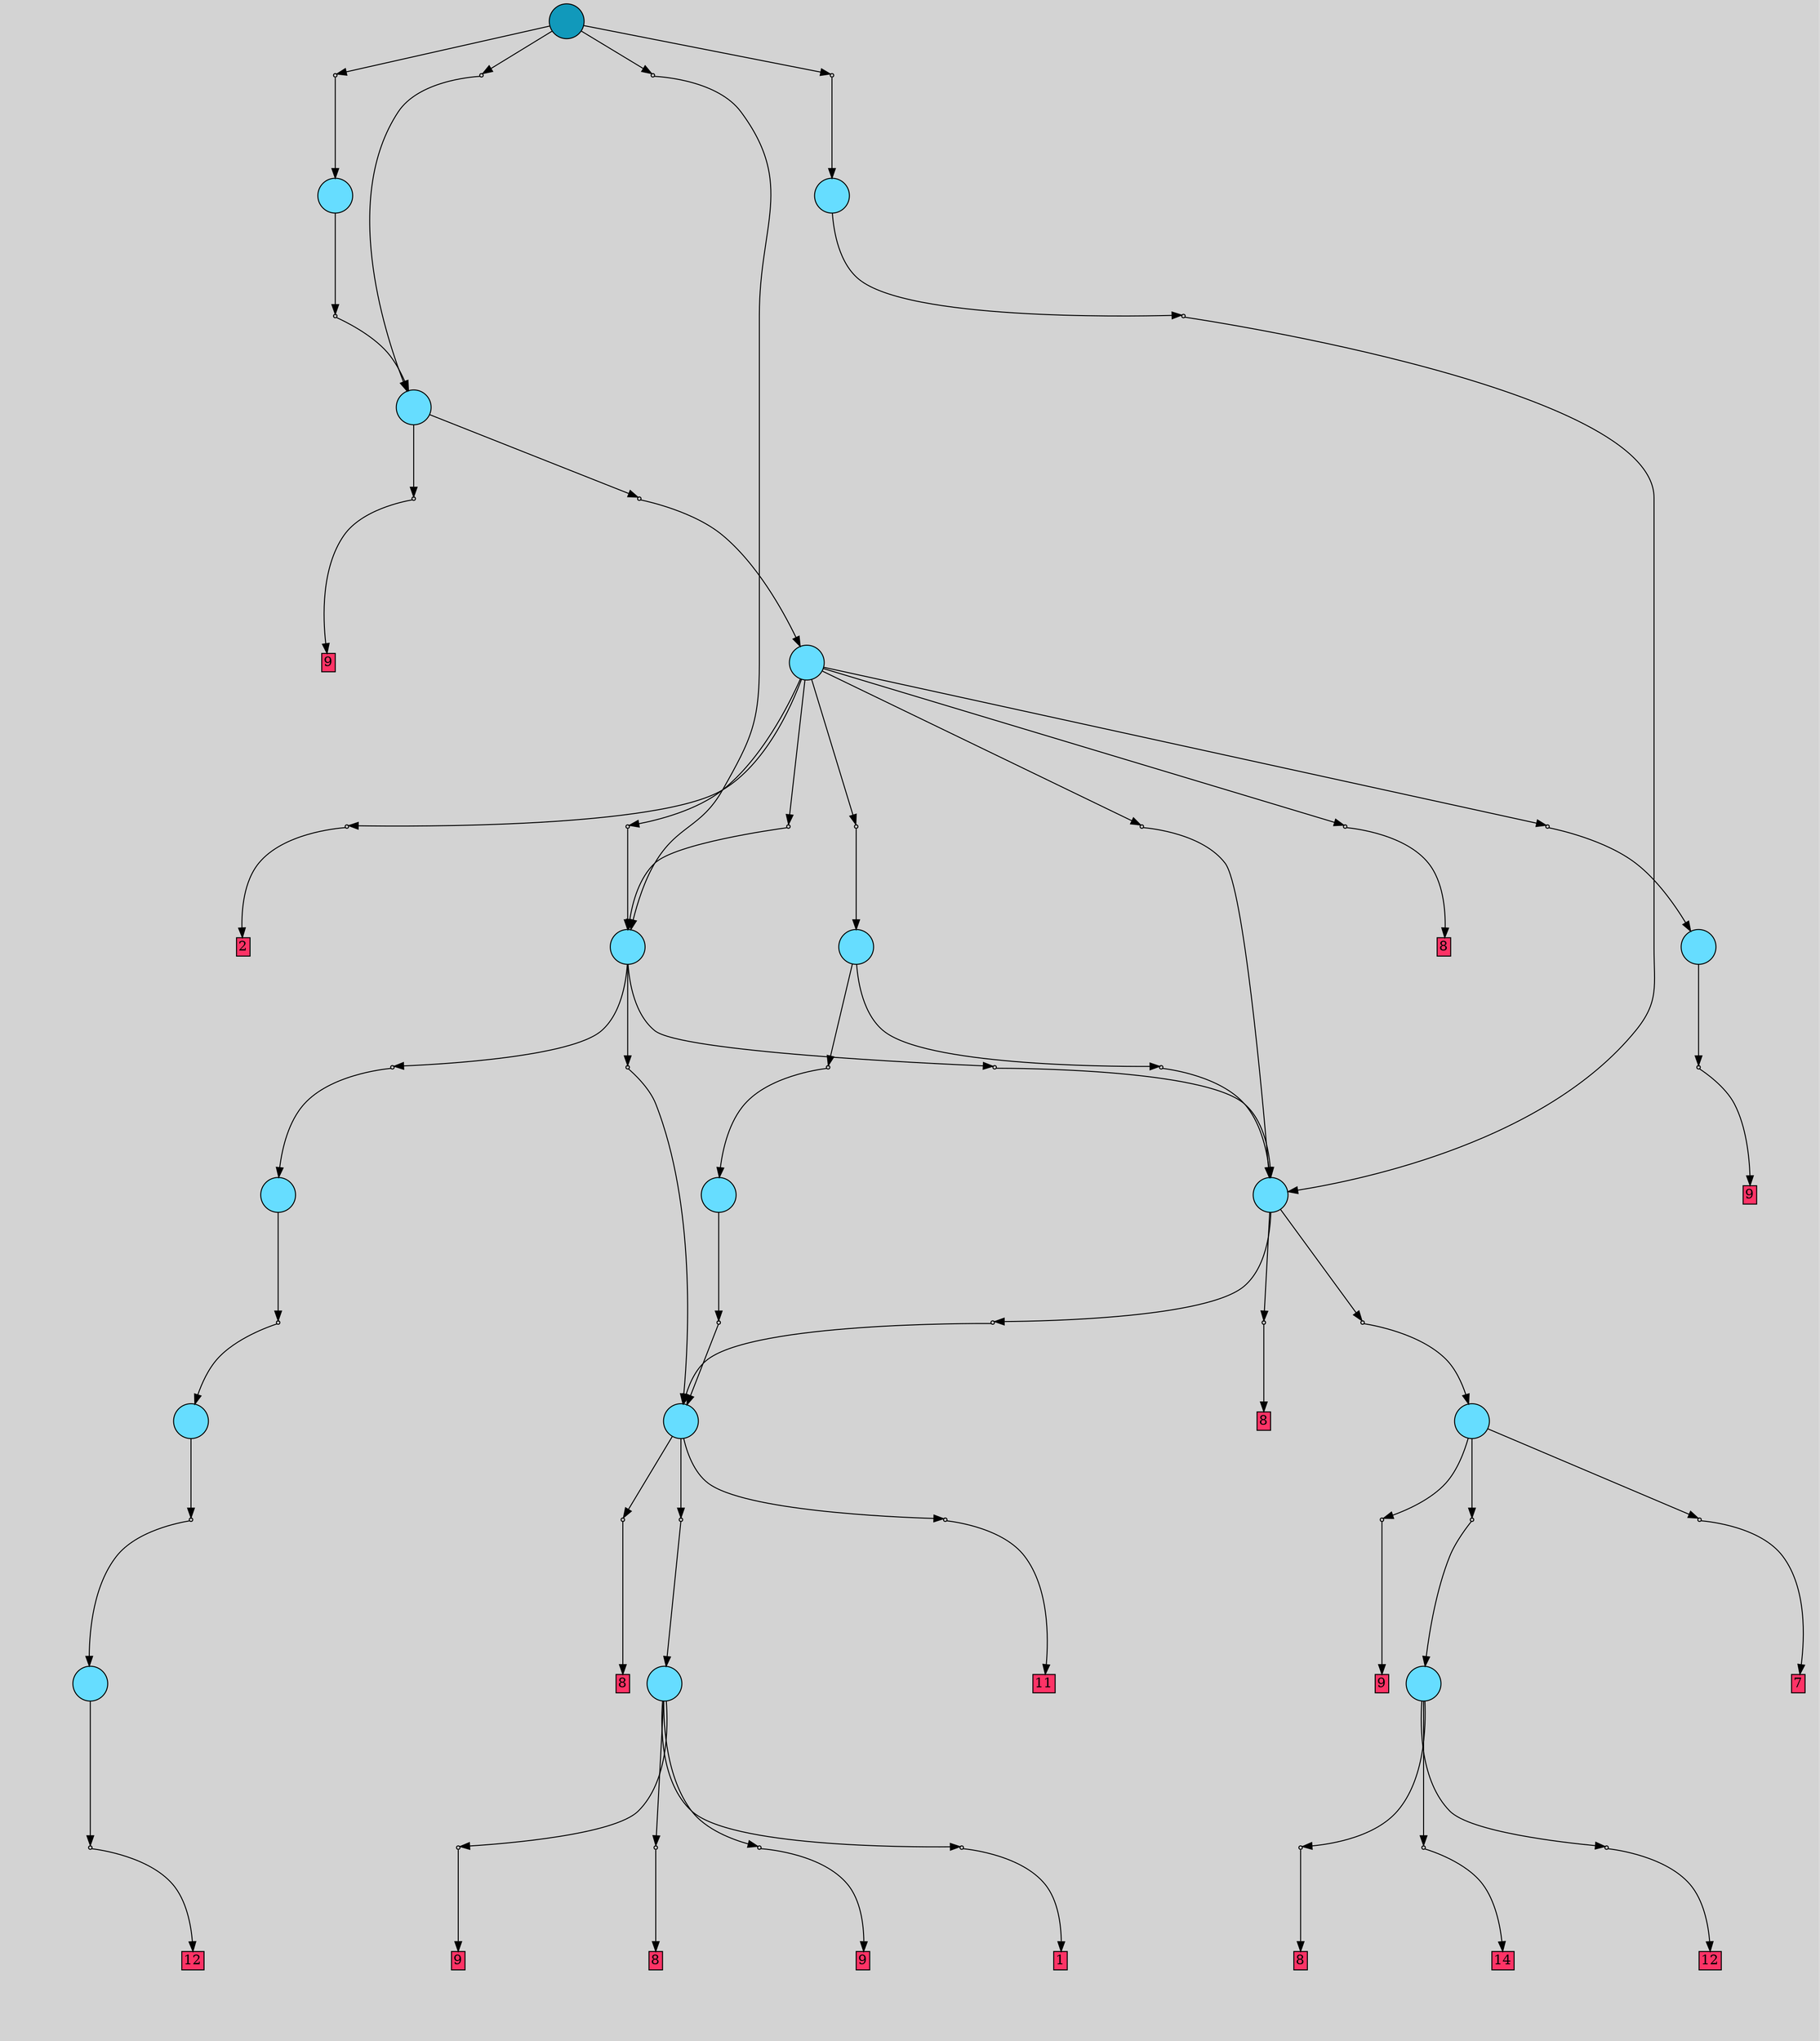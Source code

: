digraph{
	graph[pad = "0.212, 0.055" bgcolor = lightgray]
	node[shape=circle style = filled label = ""]
		T0 [fillcolor="#66ddff"]
		T1 [fillcolor="#66ddff"]
		T2 [fillcolor="#66ddff"]
		T3 [fillcolor="#66ddff"]
		T4 [fillcolor="#66ddff"]
		T5 [fillcolor="#66ddff"]
		T6 [fillcolor="#66ddff"]
		T7 [fillcolor="#66ddff"]
		T8 [fillcolor="#66ddff"]
		T9 [fillcolor="#66ddff"]
		T10 [fillcolor="#66ddff"]
		T11 [fillcolor="#66ddff"]
		T12 [fillcolor="#66ddff"]
		T13 [fillcolor="#66ddff"]
		T14 [fillcolor="#66ddff"]
		T15 [fillcolor="#66ddff"]
		T16 [fillcolor="#1199bb"]
		P0 [fillcolor="#cccccc" shape=point] //
		I0 [shape=box style=invis label="7|0&1|371#0|1017&#92;n"]
		P0 -> I0[style=invis]
		A0 [fillcolor="#ff3366" shape=box margin=0.03 width=0 height=0 label="12"]
		T0 -> P0 -> A0
		P1 [fillcolor="#cccccc" shape=point] //
		I1 [shape=box style=invis label="2|2&1|1107#1|688&#92;n7|0&0|586#0|360&#92;n"]
		P1 -> I1[style=invis]
		A1 [fillcolor="#ff3366" shape=box margin=0.03 width=0 height=0 label="14"]
		T1 -> P1 -> A1
		P2 [fillcolor="#cccccc" shape=point] //
		I2 [shape=box style=invis label="1|0&1|317#1|1232&#92;n"]
		P2 -> I2[style=invis]
		A2 [fillcolor="#ff3366" shape=box margin=0.03 width=0 height=0 label="12"]
		T1 -> P2 -> A2
		P3 [fillcolor="#cccccc" shape=point] //
		I3 [shape=box style=invis label="2|0&1|392#1|447&#92;n"]
		P3 -> I3[style=invis]
		A3 [fillcolor="#ff3366" shape=box margin=0.03 width=0 height=0 label="8"]
		T1 -> P3 -> A3
		P4 [fillcolor="#cccccc" shape=point] //
		I4 [shape=box style=invis label="7|3&1|1061#0|548&#92;n7|3&0|19#1|281&#92;n3|1&1|1207#1|1272&#92;n0|0&0|265#0|739&#92;n0|1&1|993#0|640&#92;n3|7&1|1005#0|1073&#92;n2|2&0|519#0|1337&#92;n4|1&1|1061#1|958&#92;n2|5&0|250#0|745&#92;n1|0&0|957#0|485&#92;n2|2&0|890#0|400&#92;n4|0&0|618#1|672&#92;n"]
		P4 -> I4[style=invis]
		A4 [fillcolor="#ff3366" shape=box margin=0.03 width=0 height=0 label="9"]
		T2 -> P4 -> A4
		P5 [fillcolor="#cccccc" shape=point] //
		I5 [shape=box style=invis label="7|3&0|766#1|281&#92;n5|2&1|897#0|261&#92;n2|1&0|443#1|229&#92;n1|1&1|789#0|545&#92;n7|4&1|790#1|1339&#92;n2|7&1|1005#0|220&#92;n4|4&0|463#0|521&#92;n5|7&1|26#0|995&#92;n1|6&0|1239#0|380&#92;n2|5&0|250#0|745&#92;n2|7&0|942#0|357&#92;n5|7&0|903#1|722&#92;n4|4&0|631#1|344&#92;n4|7&1|138#1|1253&#92;n2|3&0|84#0|719&#92;n1|3&0|491#1|834&#92;n2|0&0|1013#0|899&#92;n"]
		P5 -> I5[style=invis]
		T3 -> P5 -> T0
		P6 [fillcolor="#cccccc" shape=point] //
		I6 [shape=box style=invis label="7|3&1|43#1|889&#92;n1|4&1|1228#1|351&#92;n1|4&0|1195#0|172&#92;n6|0&0|940#0|682&#92;n"]
		P6 -> I6[style=invis]
		T4 -> P6 -> T1
		P7 [fillcolor="#cccccc" shape=point] //
		I7 [shape=box style=invis label="7|6&0|74#1|956&#92;n6|1&1|147#0|333&#92;n0|5&1|304#1|912&#92;n5|0&0|685#0|336&#92;n7|2&0|945#0|1229&#92;n1|1&0|0#0|622&#92;n6|3&0|881#1|441&#92;n2|2&0|778#0|867&#92;n2|5&1|291#0|1210&#92;n6|2&1|567#1|727&#92;n0|0&1|500#0|122&#92;n0|0&0|461#0|408&#92;n"]
		P7 -> I7[style=invis]
		A5 [fillcolor="#ff3366" shape=box margin=0.03 width=0 height=0 label="7"]
		T4 -> P7 -> A5
		P8 [fillcolor="#cccccc" shape=point] //
		I8 [shape=box style=invis label="6|5&1|192#1|380&#92;n1|2&1|218#1|1040&#92;n5|1&0|698#1|634&#92;n3|7&1|1005#0|1073&#92;n4|1&1|637#0|261&#92;n2|2&0|519#0|1337&#92;n4|0&0|618#1|672&#92;n"]
		P8 -> I8[style=invis]
		A6 [fillcolor="#ff3366" shape=box margin=0.03 width=0 height=0 label="9"]
		T4 -> P8 -> A6
		P9 [fillcolor="#cccccc" shape=point] //
		I9 [shape=box style=invis label="3|1&1|1207#1|1272&#92;n0|0&0|265#0|739&#92;n5|2&0|56#1|1297&#92;n4|1&1|1061#1|958&#92;n2|5&0|250#0|745&#92;n2|0&0|1013#0|1037&#92;n"]
		P9 -> I9[style=invis]
		A7 [fillcolor="#ff3366" shape=box margin=0.03 width=0 height=0 label="9"]
		T5 -> P9 -> A7
		P10 [fillcolor="#cccccc" shape=point] //
		I10 [shape=box style=invis label="2|0&1|1156#1|490&#92;n"]
		P10 -> I10[style=invis]
		A8 [fillcolor="#ff3366" shape=box margin=0.03 width=0 height=0 label="8"]
		T5 -> P10 -> A8
		P11 [fillcolor="#cccccc" shape=point] //
		I11 [shape=box style=invis label="7|3&1|1061#0|548&#92;n7|3&0|19#1|281&#92;n3|1&1|1207#1|1272&#92;n0|0&0|265#0|739&#92;n0|1&1|993#0|640&#92;n3|7&1|1005#0|1073&#92;n2|2&0|519#0|1337&#92;n0|0&1|1063#1|1147&#92;n2|2&0|890#0|400&#92;n4|0&0|618#1|672&#92;n"]
		P11 -> I11[style=invis]
		A9 [fillcolor="#ff3366" shape=box margin=0.03 width=0 height=0 label="9"]
		T5 -> P11 -> A9
		P12 [fillcolor="#cccccc" shape=point] //
		I12 [shape=box style=invis label="6|3&1|820#0|953&#92;n7|6&1|331#0|522&#92;n4|5&0|102#0|1267&#92;n0|0&0|1197#1|131&#92;n"]
		P12 -> I12[style=invis]
		A10 [fillcolor="#ff3366" shape=box margin=0.03 width=0 height=0 label="1"]
		T5 -> P12 -> A10
		P13 [fillcolor="#cccccc" shape=point] //
		I13 [shape=box style=invis label="7|3&0|19#1|281&#92;n3|1&1|1207#1|1272&#92;n0|0&0|265#0|739&#92;n0|1&1|993#0|640&#92;n5|2&0|56#1|1297&#92;n3|7&1|1005#0|1073&#92;n1|1&0|738#0|1335&#92;n2|2&0|519#0|1337&#92;n2|5&0|250#0|745&#92;n2|0&0|1013#0|1037&#92;n"]
		P13 -> I13[style=invis]
		T6 -> P13 -> T5
		P14 [fillcolor="#cccccc" shape=point] //
		I14 [shape=box style=invis label="5|7&1|197#1|604&#92;n1|0&1|402#0|855&#92;n"]
		P14 -> I14[style=invis]
		A11 [fillcolor="#ff3366" shape=box margin=0.03 width=0 height=0 label="11"]
		T6 -> P14 -> A11
		P15 [fillcolor="#cccccc" shape=point] //
		I15 [shape=box style=invis label="2|2&1|1008#1|209&#92;n7|6&0|370#1|1256&#92;n2|0&1|562#0|1022&#92;n"]
		P15 -> I15[style=invis]
		A12 [fillcolor="#ff3366" shape=box margin=0.03 width=0 height=0 label="8"]
		T6 -> P15 -> A12
		P16 [fillcolor="#cccccc" shape=point] //
		I16 [shape=box style=invis label="6|1&1|368#1|522&#92;n6|6&1|784#1|192&#92;n6|2&0|1270#1|1274&#92;n1|3&1|540#0|737&#92;n1|1&1|886#0|99&#92;n4|3&1|878#0|90&#92;n3|4&0|865#0|315&#92;n7|0&0|924#1|1085&#92;n"]
		P16 -> I16[style=invis]
		T7 -> P16 -> T3
		P17 [fillcolor="#cccccc" shape=point] //
		I17 [shape=box style=invis label="7|3&1|1061#0|548&#92;n7|3&0|19#1|281&#92;n4|1&1|1061#1|958&#92;n0|1&0|243#0|985&#92;n7|3&1|146#1|889&#92;n0|0&0|265#0|739&#92;n"]
		P17 -> I17[style=invis]
		T8 -> P17 -> T4
		P18 [fillcolor="#cccccc" shape=point] //
		I18 [shape=box style=invis label="7|2&1|48#0|1298&#92;n1|0&1|237#0|682&#92;n"]
		P18 -> I18[style=invis]
		A13 [fillcolor="#ff3366" shape=box margin=0.03 width=0 height=0 label="8"]
		T8 -> P18 -> A13
		P19 [fillcolor="#cccccc" shape=point] //
		I19 [shape=box style=invis label="6|4&1|1204#1|339&#92;n3|0&1|1056#0|788&#92;n"]
		P19 -> I19[style=invis]
		T8 -> P19 -> T6
		P20 [fillcolor="#cccccc" shape=point] //
		I20 [shape=box style=invis label="6|4&1|1204#1|339&#92;n2|7&0|1124#0|1140&#92;n3|0&1|1056#0|847&#92;n"]
		P20 -> I20[style=invis]
		T9 -> P20 -> T6
		P21 [fillcolor="#cccccc" shape=point] //
		I21 [shape=box style=invis label="1|1&1|87#1|546&#92;n6|2&1|473#1|1328&#92;n5|0&0|706#1|783&#92;n2|0&0|793#0|1264&#92;n6|6&0|512#1|972&#92;n2|4&0|694#0|418&#92;n3|5&1|630#0|436&#92;n7|4&0|1029#1|11&#92;n4|0&0|716#1|405&#92;n"]
		P21 -> I21[style=invis]
		T10 -> P21 -> T8
		P22 [fillcolor="#cccccc" shape=point] //
		I22 [shape=box style=invis label="1|2&1|218#1|1040&#92;n4|1&1|138#1|1253&#92;n2|5&0|250#0|745&#92;n2|0&0|1013#0|1037&#92;n"]
		P22 -> I22[style=invis]
		T10 -> P22 -> T7
		P23 [fillcolor="#cccccc" shape=point] //
		I23 [shape=box style=invis label="6|4&1|1204#1|339&#92;n2|7&0|1124#0|1140&#92;n3|0&1|1056#0|847&#92;n"]
		P23 -> I23[style=invis]
		T10 -> P23 -> T6
		P24 [fillcolor="#cccccc" shape=point] //
		I24 [shape=box style=invis label="6|2&1|473#1|1328&#92;n5|0&0|706#1|783&#92;n6|6&0|512#1|972&#92;n2|4&0|694#0|418&#92;n3|5&1|630#0|436&#92;n7|4&0|1029#1|11&#92;n4|0&0|716#1|405&#92;n"]
		P24 -> I24[style=invis]
		T11 -> P24 -> T8
		P25 [fillcolor="#cccccc" shape=point] //
		I25 [shape=box style=invis label="1|1&1|87#1|546&#92;n5|5&1|367#0|815&#92;n6|2&1|473#1|1328&#92;n1|6&0|1029#0|489&#92;n2|4&0|694#0|418&#92;n3|5&1|630#0|436&#92;n7|4&0|1029#1|11&#92;n4|0&0|716#1|405&#92;n"]
		P25 -> I25[style=invis]
		T12 -> P25 -> T8
		P26 [fillcolor="#cccccc" shape=point] //
		I26 [shape=box style=invis label="0|4&1|661#1|1095&#92;n3|5&1|630#0|436&#92;n7|4&0|1029#1|11&#92;n4|0&0|716#1|405&#92;n"]
		P26 -> I26[style=invis]
		T12 -> P26 -> T9
		P27 [fillcolor="#cccccc" shape=point] //
		I27 [shape=box style=invis label="7|3&0|19#1|281&#92;n5|7&1|26#0|355&#92;n5|7&0|903#1|1168&#92;n2|1&0|443#1|229&#92;n0|0&0|265#0|1295&#92;n0|1&1|993#0|640&#92;n3|7&1|1005#0|1073&#92;n2|2&0|519#0|1337&#92;n1|1&0|738#0|1335&#92;n2|5&0|250#0|745&#92;n2|0&0|1013#0|1037&#92;n"]
		P27 -> I27[style=invis]
		T13 -> P27 -> T2
		P28 [fillcolor="#cccccc" shape=point] //
		I28 [shape=box style=invis label="1|1&1|87#1|546&#92;n6|2&1|473#1|1328&#92;n5|0&0|706#1|783&#92;n2|0&0|793#0|1264&#92;n6|6&0|512#1|972&#92;n2|4&0|694#0|418&#92;n3|5&1|630#0|436&#92;n7|4&0|1029#1|11&#92;n4|0&0|716#1|405&#92;n"]
		P28 -> I28[style=invis]
		T13 -> P28 -> T8
		P29 [fillcolor="#cccccc" shape=point] //
		I29 [shape=box style=invis label="7|4&1|1061#0|548&#92;n4|1&1|637#0|261&#92;n4|3&0|1196#0|353&#92;n5|1&1|383#1|301&#92;n0|1&0|243#0|985&#92;n1|2&1|218#1|1040&#92;n2|5&0|250#0|745&#92;n2|0&0|1013#0|1037&#92;n"]
		P29 -> I29[style=invis]
		A14 [fillcolor="#ff3366" shape=box margin=0.03 width=0 height=0 label="2"]
		T13 -> P29 -> A14
		P30 [fillcolor="#cccccc" shape=point] //
		I30 [shape=box style=invis label="7|0&1|371#0|1017&#92;n"]
		P30 -> I30[style=invis]
		A15 [fillcolor="#ff3366" shape=box margin=0.03 width=0 height=0 label="8"]
		T13 -> P30 -> A15
		P31 [fillcolor="#cccccc" shape=point] //
		I31 [shape=box style=invis label="7|3&1|605#0|548&#92;n7|3&0|19#1|281&#92;n0|0&1|1063#1|1147&#92;n4|1&1|1061#1|958&#92;n0|1&0|243#0|985&#92;n5|3&0|288#0|1151&#92;n0|0&0|265#0|739&#92;n"]
		P31 -> I31[style=invis]
		T13 -> P31 -> T12
		P32 [fillcolor="#cccccc" shape=point] //
		I32 [shape=box style=invis label="2|3&1|1026#1|166&#92;n1|1&1|569#0|1035&#92;n4|4&0|1289#0|1075&#92;n7|7&1|1211#1|118&#92;n2|1&0|1252#0|711&#92;n7|0&0|1329#1|831&#92;n2|3&1|106#1|1279&#92;n3|0&0|32#0|1051&#92;n"]
		P32 -> I32[style=invis]
		T13 -> P32 -> T10
		P33 [fillcolor="#cccccc" shape=point] //
		I33 [shape=box style=invis label="5|4&1|207#0|931&#92;n7|7&1|1211#1|118&#92;n2|1&0|1252#0|711&#92;n7|0&0|1329#1|831&#92;n2|3&1|106#1|203&#92;n3|0&0|32#0|1051&#92;n"]
		P33 -> I33[style=invis]
		T13 -> P33 -> T10
		P34 [fillcolor="#cccccc" shape=point] //
		I34 [shape=box style=invis label="3|0&1|1056#0|847&#92;n"]
		P34 -> I34[style=invis]
		T14 -> P34 -> T13
		P35 [fillcolor="#cccccc" shape=point] //
		I35 [shape=box style=invis label="5|6&1|280#1|965&#92;n3|4&1|217#0|174&#92;n7|3&1|146#1|889&#92;n6|5&1|192#1|380&#92;n2|1&0|443#1|229&#92;n6|3&0|865#0|316&#92;n3|0&0|453#0|860&#92;n2|6&0|1005#0|147&#92;n4|6&1|301#0|1318&#92;n3|6&0|1294#1|1277&#92;n1|7&0|1016#0|46&#92;n0|0&1|1063#1|1147&#92;n5|2&1|826#0|261&#92;n2|2&0|890#0|400&#92;n0|1&0|1279#0|778&#92;n2|2&0|519#0|1337&#92;n7|0&0|618#1|672&#92;n"]
		P35 -> I35[style=invis]
		A16 [fillcolor="#ff3366" shape=box margin=0.03 width=0 height=0 label="9"]
		T14 -> P35 -> A16
		P36 [fillcolor="#cccccc" shape=point] //
		I36 [shape=box style=invis label="3|0&1|1303#0|326&#92;n"]
		P36 -> I36[style=invis]
		T15 -> P36 -> T14
		P37 [fillcolor="#cccccc" shape=point] //
		I37 [shape=box style=invis label="7|7&1|770#0|94&#92;n3|0&0|1303#0|1182&#92;n"]
		P37 -> I37[style=invis]
		T16 -> P37 -> T15
		P38 [fillcolor="#cccccc" shape=point] //
		I38 [shape=box style=invis label="7|4&1|112#1|1205&#92;n4|5&0|284#0|1257&#92;n1|4&1|1177#0|1069&#92;n7|7&1|1211#1|118&#92;n2|1&0|1252#0|711&#92;n7|0&0|1329#1|252&#92;n"]
		P38 -> I38[style=invis]
		T16 -> P38 -> T10
		P39 [fillcolor="#cccccc" shape=point] //
		I39 [shape=box style=invis label="7|4&1|51#1|308&#92;n4|7&1|150#1|1260&#92;n2|1&0|1252#0|711&#92;n7|3&1|1136#1|888&#92;n1|1&0|569#0|1035&#92;n4|4&0|1289#0|1075&#92;n0|1&0|964#1|1165&#92;n7|7&1|717#1|118&#92;n7|0&0|1329#1|831&#92;n0|3&0|887#1|867&#92;n3|0&0|32#0|1051&#92;n"]
		P39 -> I39[style=invis]
		T16 -> P39 -> T11
		P40 [fillcolor="#cccccc" shape=point] //
		I40 [shape=box style=invis label="6|4&1|1204#1|339&#92;n3|0&1|1056#0|428&#92;n"]
		P40 -> I40[style=invis]
		T16 -> P40 -> T14
		{ rank= same T16 }
}

